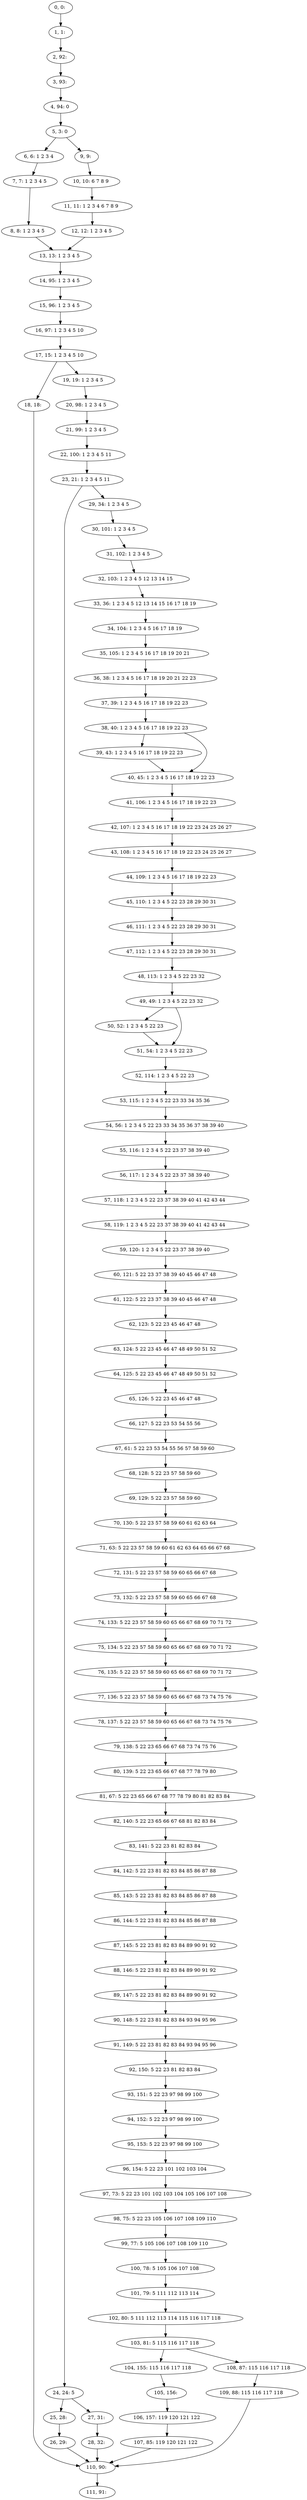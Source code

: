 digraph G {
0[label="0, 0: "];
1[label="1, 1: "];
2[label="2, 92: "];
3[label="3, 93: "];
4[label="4, 94: 0 "];
5[label="5, 3: 0 "];
6[label="6, 6: 1 2 3 4 "];
7[label="7, 7: 1 2 3 4 5 "];
8[label="8, 8: 1 2 3 4 5 "];
9[label="9, 9: "];
10[label="10, 10: 6 7 8 9 "];
11[label="11, 11: 1 2 3 4 6 7 8 9 "];
12[label="12, 12: 1 2 3 4 5 "];
13[label="13, 13: 1 2 3 4 5 "];
14[label="14, 95: 1 2 3 4 5 "];
15[label="15, 96: 1 2 3 4 5 "];
16[label="16, 97: 1 2 3 4 5 10 "];
17[label="17, 15: 1 2 3 4 5 10 "];
18[label="18, 18: "];
19[label="19, 19: 1 2 3 4 5 "];
20[label="20, 98: 1 2 3 4 5 "];
21[label="21, 99: 1 2 3 4 5 "];
22[label="22, 100: 1 2 3 4 5 11 "];
23[label="23, 21: 1 2 3 4 5 11 "];
24[label="24, 24: 5 "];
25[label="25, 28: "];
26[label="26, 29: "];
27[label="27, 31: "];
28[label="28, 32: "];
29[label="29, 34: 1 2 3 4 5 "];
30[label="30, 101: 1 2 3 4 5 "];
31[label="31, 102: 1 2 3 4 5 "];
32[label="32, 103: 1 2 3 4 5 12 13 14 15 "];
33[label="33, 36: 1 2 3 4 5 12 13 14 15 16 17 18 19 "];
34[label="34, 104: 1 2 3 4 5 16 17 18 19 "];
35[label="35, 105: 1 2 3 4 5 16 17 18 19 20 21 "];
36[label="36, 38: 1 2 3 4 5 16 17 18 19 20 21 22 23 "];
37[label="37, 39: 1 2 3 4 5 16 17 18 19 22 23 "];
38[label="38, 40: 1 2 3 4 5 16 17 18 19 22 23 "];
39[label="39, 43: 1 2 3 4 5 16 17 18 19 22 23 "];
40[label="40, 45: 1 2 3 4 5 16 17 18 19 22 23 "];
41[label="41, 106: 1 2 3 4 5 16 17 18 19 22 23 "];
42[label="42, 107: 1 2 3 4 5 16 17 18 19 22 23 24 25 26 27 "];
43[label="43, 108: 1 2 3 4 5 16 17 18 19 22 23 24 25 26 27 "];
44[label="44, 109: 1 2 3 4 5 16 17 18 19 22 23 "];
45[label="45, 110: 1 2 3 4 5 22 23 28 29 30 31 "];
46[label="46, 111: 1 2 3 4 5 22 23 28 29 30 31 "];
47[label="47, 112: 1 2 3 4 5 22 23 28 29 30 31 "];
48[label="48, 113: 1 2 3 4 5 22 23 32 "];
49[label="49, 49: 1 2 3 4 5 22 23 32 "];
50[label="50, 52: 1 2 3 4 5 22 23 "];
51[label="51, 54: 1 2 3 4 5 22 23 "];
52[label="52, 114: 1 2 3 4 5 22 23 "];
53[label="53, 115: 1 2 3 4 5 22 23 33 34 35 36 "];
54[label="54, 56: 1 2 3 4 5 22 23 33 34 35 36 37 38 39 40 "];
55[label="55, 116: 1 2 3 4 5 22 23 37 38 39 40 "];
56[label="56, 117: 1 2 3 4 5 22 23 37 38 39 40 "];
57[label="57, 118: 1 2 3 4 5 22 23 37 38 39 40 41 42 43 44 "];
58[label="58, 119: 1 2 3 4 5 22 23 37 38 39 40 41 42 43 44 "];
59[label="59, 120: 1 2 3 4 5 22 23 37 38 39 40 "];
60[label="60, 121: 5 22 23 37 38 39 40 45 46 47 48 "];
61[label="61, 122: 5 22 23 37 38 39 40 45 46 47 48 "];
62[label="62, 123: 5 22 23 45 46 47 48 "];
63[label="63, 124: 5 22 23 45 46 47 48 49 50 51 52 "];
64[label="64, 125: 5 22 23 45 46 47 48 49 50 51 52 "];
65[label="65, 126: 5 22 23 45 46 47 48 "];
66[label="66, 127: 5 22 23 53 54 55 56 "];
67[label="67, 61: 5 22 23 53 54 55 56 57 58 59 60 "];
68[label="68, 128: 5 22 23 57 58 59 60 "];
69[label="69, 129: 5 22 23 57 58 59 60 "];
70[label="70, 130: 5 22 23 57 58 59 60 61 62 63 64 "];
71[label="71, 63: 5 22 23 57 58 59 60 61 62 63 64 65 66 67 68 "];
72[label="72, 131: 5 22 23 57 58 59 60 65 66 67 68 "];
73[label="73, 132: 5 22 23 57 58 59 60 65 66 67 68 "];
74[label="74, 133: 5 22 23 57 58 59 60 65 66 67 68 69 70 71 72 "];
75[label="75, 134: 5 22 23 57 58 59 60 65 66 67 68 69 70 71 72 "];
76[label="76, 135: 5 22 23 57 58 59 60 65 66 67 68 69 70 71 72 "];
77[label="77, 136: 5 22 23 57 58 59 60 65 66 67 68 73 74 75 76 "];
78[label="78, 137: 5 22 23 57 58 59 60 65 66 67 68 73 74 75 76 "];
79[label="79, 138: 5 22 23 65 66 67 68 73 74 75 76 "];
80[label="80, 139: 5 22 23 65 66 67 68 77 78 79 80 "];
81[label="81, 67: 5 22 23 65 66 67 68 77 78 79 80 81 82 83 84 "];
82[label="82, 140: 5 22 23 65 66 67 68 81 82 83 84 "];
83[label="83, 141: 5 22 23 81 82 83 84 "];
84[label="84, 142: 5 22 23 81 82 83 84 85 86 87 88 "];
85[label="85, 143: 5 22 23 81 82 83 84 85 86 87 88 "];
86[label="86, 144: 5 22 23 81 82 83 84 85 86 87 88 "];
87[label="87, 145: 5 22 23 81 82 83 84 89 90 91 92 "];
88[label="88, 146: 5 22 23 81 82 83 84 89 90 91 92 "];
89[label="89, 147: 5 22 23 81 82 83 84 89 90 91 92 "];
90[label="90, 148: 5 22 23 81 82 83 84 93 94 95 96 "];
91[label="91, 149: 5 22 23 81 82 83 84 93 94 95 96 "];
92[label="92, 150: 5 22 23 81 82 83 84 "];
93[label="93, 151: 5 22 23 97 98 99 100 "];
94[label="94, 152: 5 22 23 97 98 99 100 "];
95[label="95, 153: 5 22 23 97 98 99 100 "];
96[label="96, 154: 5 22 23 101 102 103 104 "];
97[label="97, 73: 5 22 23 101 102 103 104 105 106 107 108 "];
98[label="98, 75: 5 22 23 105 106 107 108 109 110 "];
99[label="99, 77: 5 105 106 107 108 109 110 "];
100[label="100, 78: 5 105 106 107 108 "];
101[label="101, 79: 5 111 112 113 114 "];
102[label="102, 80: 5 111 112 113 114 115 116 117 118 "];
103[label="103, 81: 5 115 116 117 118 "];
104[label="104, 155: 115 116 117 118 "];
105[label="105, 156: "];
106[label="106, 157: 119 120 121 122 "];
107[label="107, 85: 119 120 121 122 "];
108[label="108, 87: 115 116 117 118 "];
109[label="109, 88: 115 116 117 118 "];
110[label="110, 90: "];
111[label="111, 91: "];
0->1 ;
1->2 ;
2->3 ;
3->4 ;
4->5 ;
5->6 ;
5->9 ;
6->7 ;
7->8 ;
8->13 ;
9->10 ;
10->11 ;
11->12 ;
12->13 ;
13->14 ;
14->15 ;
15->16 ;
16->17 ;
17->18 ;
17->19 ;
18->110 ;
19->20 ;
20->21 ;
21->22 ;
22->23 ;
23->24 ;
23->29 ;
24->25 ;
24->27 ;
25->26 ;
26->110 ;
27->28 ;
28->110 ;
29->30 ;
30->31 ;
31->32 ;
32->33 ;
33->34 ;
34->35 ;
35->36 ;
36->37 ;
37->38 ;
38->39 ;
38->40 ;
39->40 ;
40->41 ;
41->42 ;
42->43 ;
43->44 ;
44->45 ;
45->46 ;
46->47 ;
47->48 ;
48->49 ;
49->50 ;
49->51 ;
50->51 ;
51->52 ;
52->53 ;
53->54 ;
54->55 ;
55->56 ;
56->57 ;
57->58 ;
58->59 ;
59->60 ;
60->61 ;
61->62 ;
62->63 ;
63->64 ;
64->65 ;
65->66 ;
66->67 ;
67->68 ;
68->69 ;
69->70 ;
70->71 ;
71->72 ;
72->73 ;
73->74 ;
74->75 ;
75->76 ;
76->77 ;
77->78 ;
78->79 ;
79->80 ;
80->81 ;
81->82 ;
82->83 ;
83->84 ;
84->85 ;
85->86 ;
86->87 ;
87->88 ;
88->89 ;
89->90 ;
90->91 ;
91->92 ;
92->93 ;
93->94 ;
94->95 ;
95->96 ;
96->97 ;
97->98 ;
98->99 ;
99->100 ;
100->101 ;
101->102 ;
102->103 ;
103->104 ;
103->108 ;
104->105 ;
105->106 ;
106->107 ;
107->110 ;
108->109 ;
109->110 ;
110->111 ;
}
